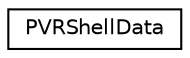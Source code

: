 digraph "Graphical Class Hierarchy"
{
  edge [fontname="Helvetica",fontsize="10",labelfontname="Helvetica",labelfontsize="10"];
  node [fontname="Helvetica",fontsize="10",shape=record];
  rankdir="LR";
  Node1 [label="PVRShellData",height=0.2,width=0.4,color="black", fillcolor="white", style="filled",URL="$struct_p_v_r_shell_data.html",tooltip="PVRShell implementation Prototypes and definitions. "];
}
